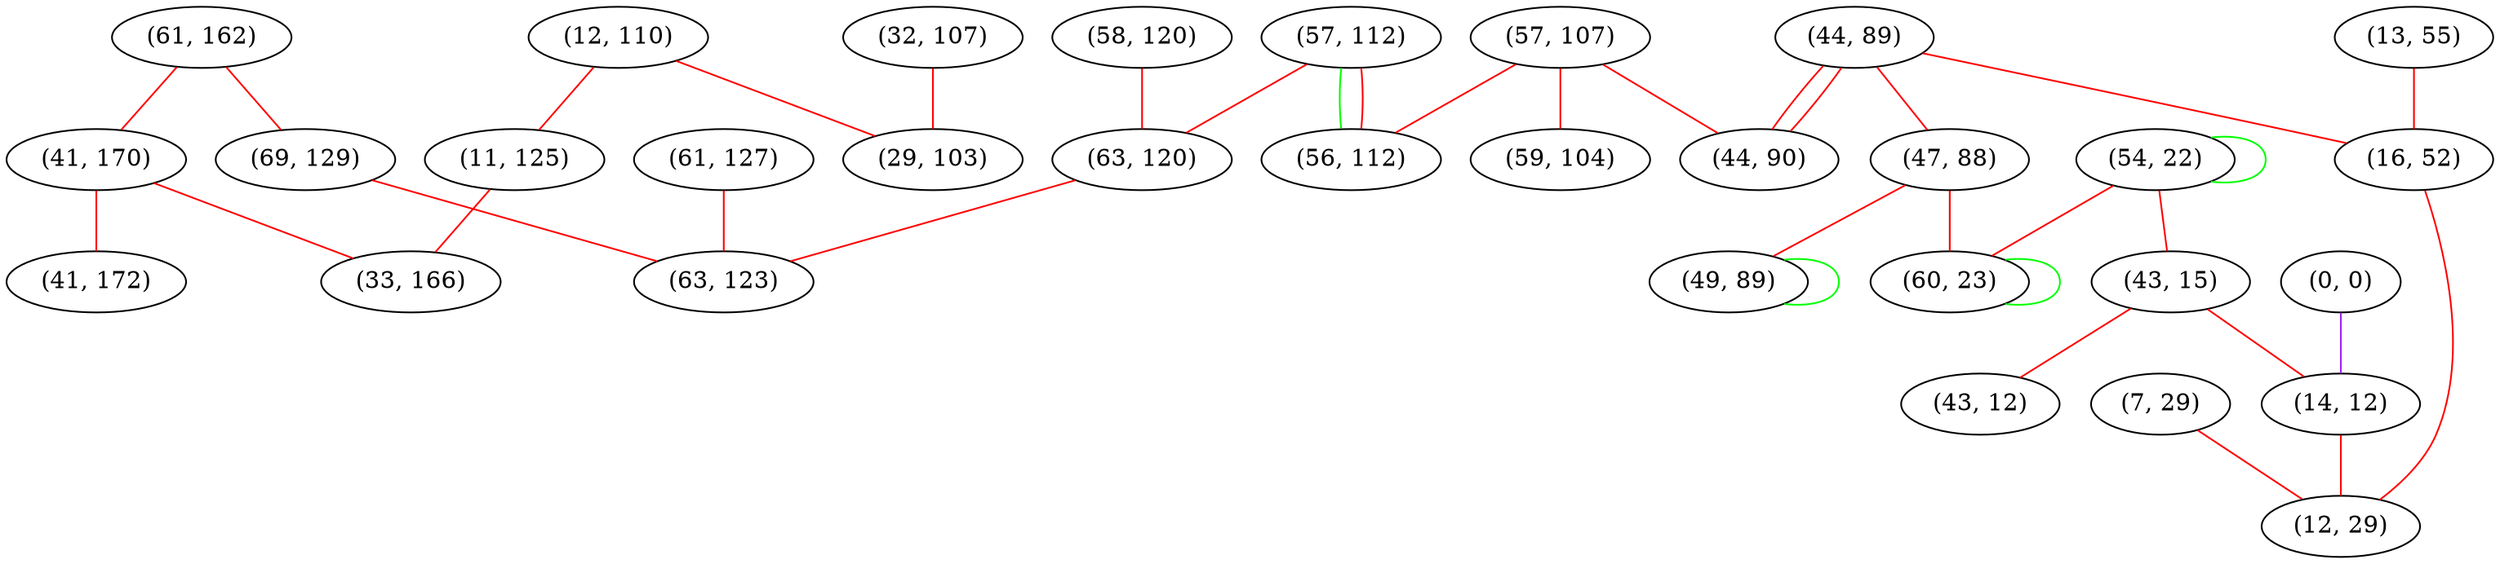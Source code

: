 graph "" {
"(58, 120)";
"(57, 112)";
"(13, 55)";
"(54, 22)";
"(0, 0)";
"(61, 162)";
"(43, 15)";
"(7, 29)";
"(12, 110)";
"(14, 12)";
"(61, 127)";
"(44, 89)";
"(32, 107)";
"(57, 107)";
"(47, 88)";
"(44, 90)";
"(60, 23)";
"(11, 125)";
"(41, 170)";
"(63, 120)";
"(16, 52)";
"(12, 29)";
"(69, 129)";
"(29, 103)";
"(56, 112)";
"(63, 123)";
"(49, 89)";
"(59, 104)";
"(33, 166)";
"(43, 12)";
"(41, 172)";
"(58, 120)" -- "(63, 120)"  [color=red, key=0, weight=1];
"(57, 112)" -- "(56, 112)"  [color=green, key=0, weight=2];
"(57, 112)" -- "(56, 112)"  [color=red, key=1, weight=1];
"(57, 112)" -- "(63, 120)"  [color=red, key=0, weight=1];
"(13, 55)" -- "(16, 52)"  [color=red, key=0, weight=1];
"(54, 22)" -- "(43, 15)"  [color=red, key=0, weight=1];
"(54, 22)" -- "(60, 23)"  [color=red, key=0, weight=1];
"(54, 22)" -- "(54, 22)"  [color=green, key=0, weight=2];
"(0, 0)" -- "(14, 12)"  [color=purple, key=0, weight=4];
"(61, 162)" -- "(41, 170)"  [color=red, key=0, weight=1];
"(61, 162)" -- "(69, 129)"  [color=red, key=0, weight=1];
"(43, 15)" -- "(14, 12)"  [color=red, key=0, weight=1];
"(43, 15)" -- "(43, 12)"  [color=red, key=0, weight=1];
"(7, 29)" -- "(12, 29)"  [color=red, key=0, weight=1];
"(12, 110)" -- "(29, 103)"  [color=red, key=0, weight=1];
"(12, 110)" -- "(11, 125)"  [color=red, key=0, weight=1];
"(14, 12)" -- "(12, 29)"  [color=red, key=0, weight=1];
"(61, 127)" -- "(63, 123)"  [color=red, key=0, weight=1];
"(44, 89)" -- "(44, 90)"  [color=red, key=0, weight=1];
"(44, 89)" -- "(44, 90)"  [color=red, key=1, weight=1];
"(44, 89)" -- "(47, 88)"  [color=red, key=0, weight=1];
"(44, 89)" -- "(16, 52)"  [color=red, key=0, weight=1];
"(32, 107)" -- "(29, 103)"  [color=red, key=0, weight=1];
"(57, 107)" -- "(59, 104)"  [color=red, key=0, weight=1];
"(57, 107)" -- "(44, 90)"  [color=red, key=0, weight=1];
"(57, 107)" -- "(56, 112)"  [color=red, key=0, weight=1];
"(47, 88)" -- "(60, 23)"  [color=red, key=0, weight=1];
"(47, 88)" -- "(49, 89)"  [color=red, key=0, weight=1];
"(60, 23)" -- "(60, 23)"  [color=green, key=0, weight=2];
"(11, 125)" -- "(33, 166)"  [color=red, key=0, weight=1];
"(41, 170)" -- "(33, 166)"  [color=red, key=0, weight=1];
"(41, 170)" -- "(41, 172)"  [color=red, key=0, weight=1];
"(63, 120)" -- "(63, 123)"  [color=red, key=0, weight=1];
"(16, 52)" -- "(12, 29)"  [color=red, key=0, weight=1];
"(69, 129)" -- "(63, 123)"  [color=red, key=0, weight=1];
"(49, 89)" -- "(49, 89)"  [color=green, key=0, weight=2];
}
